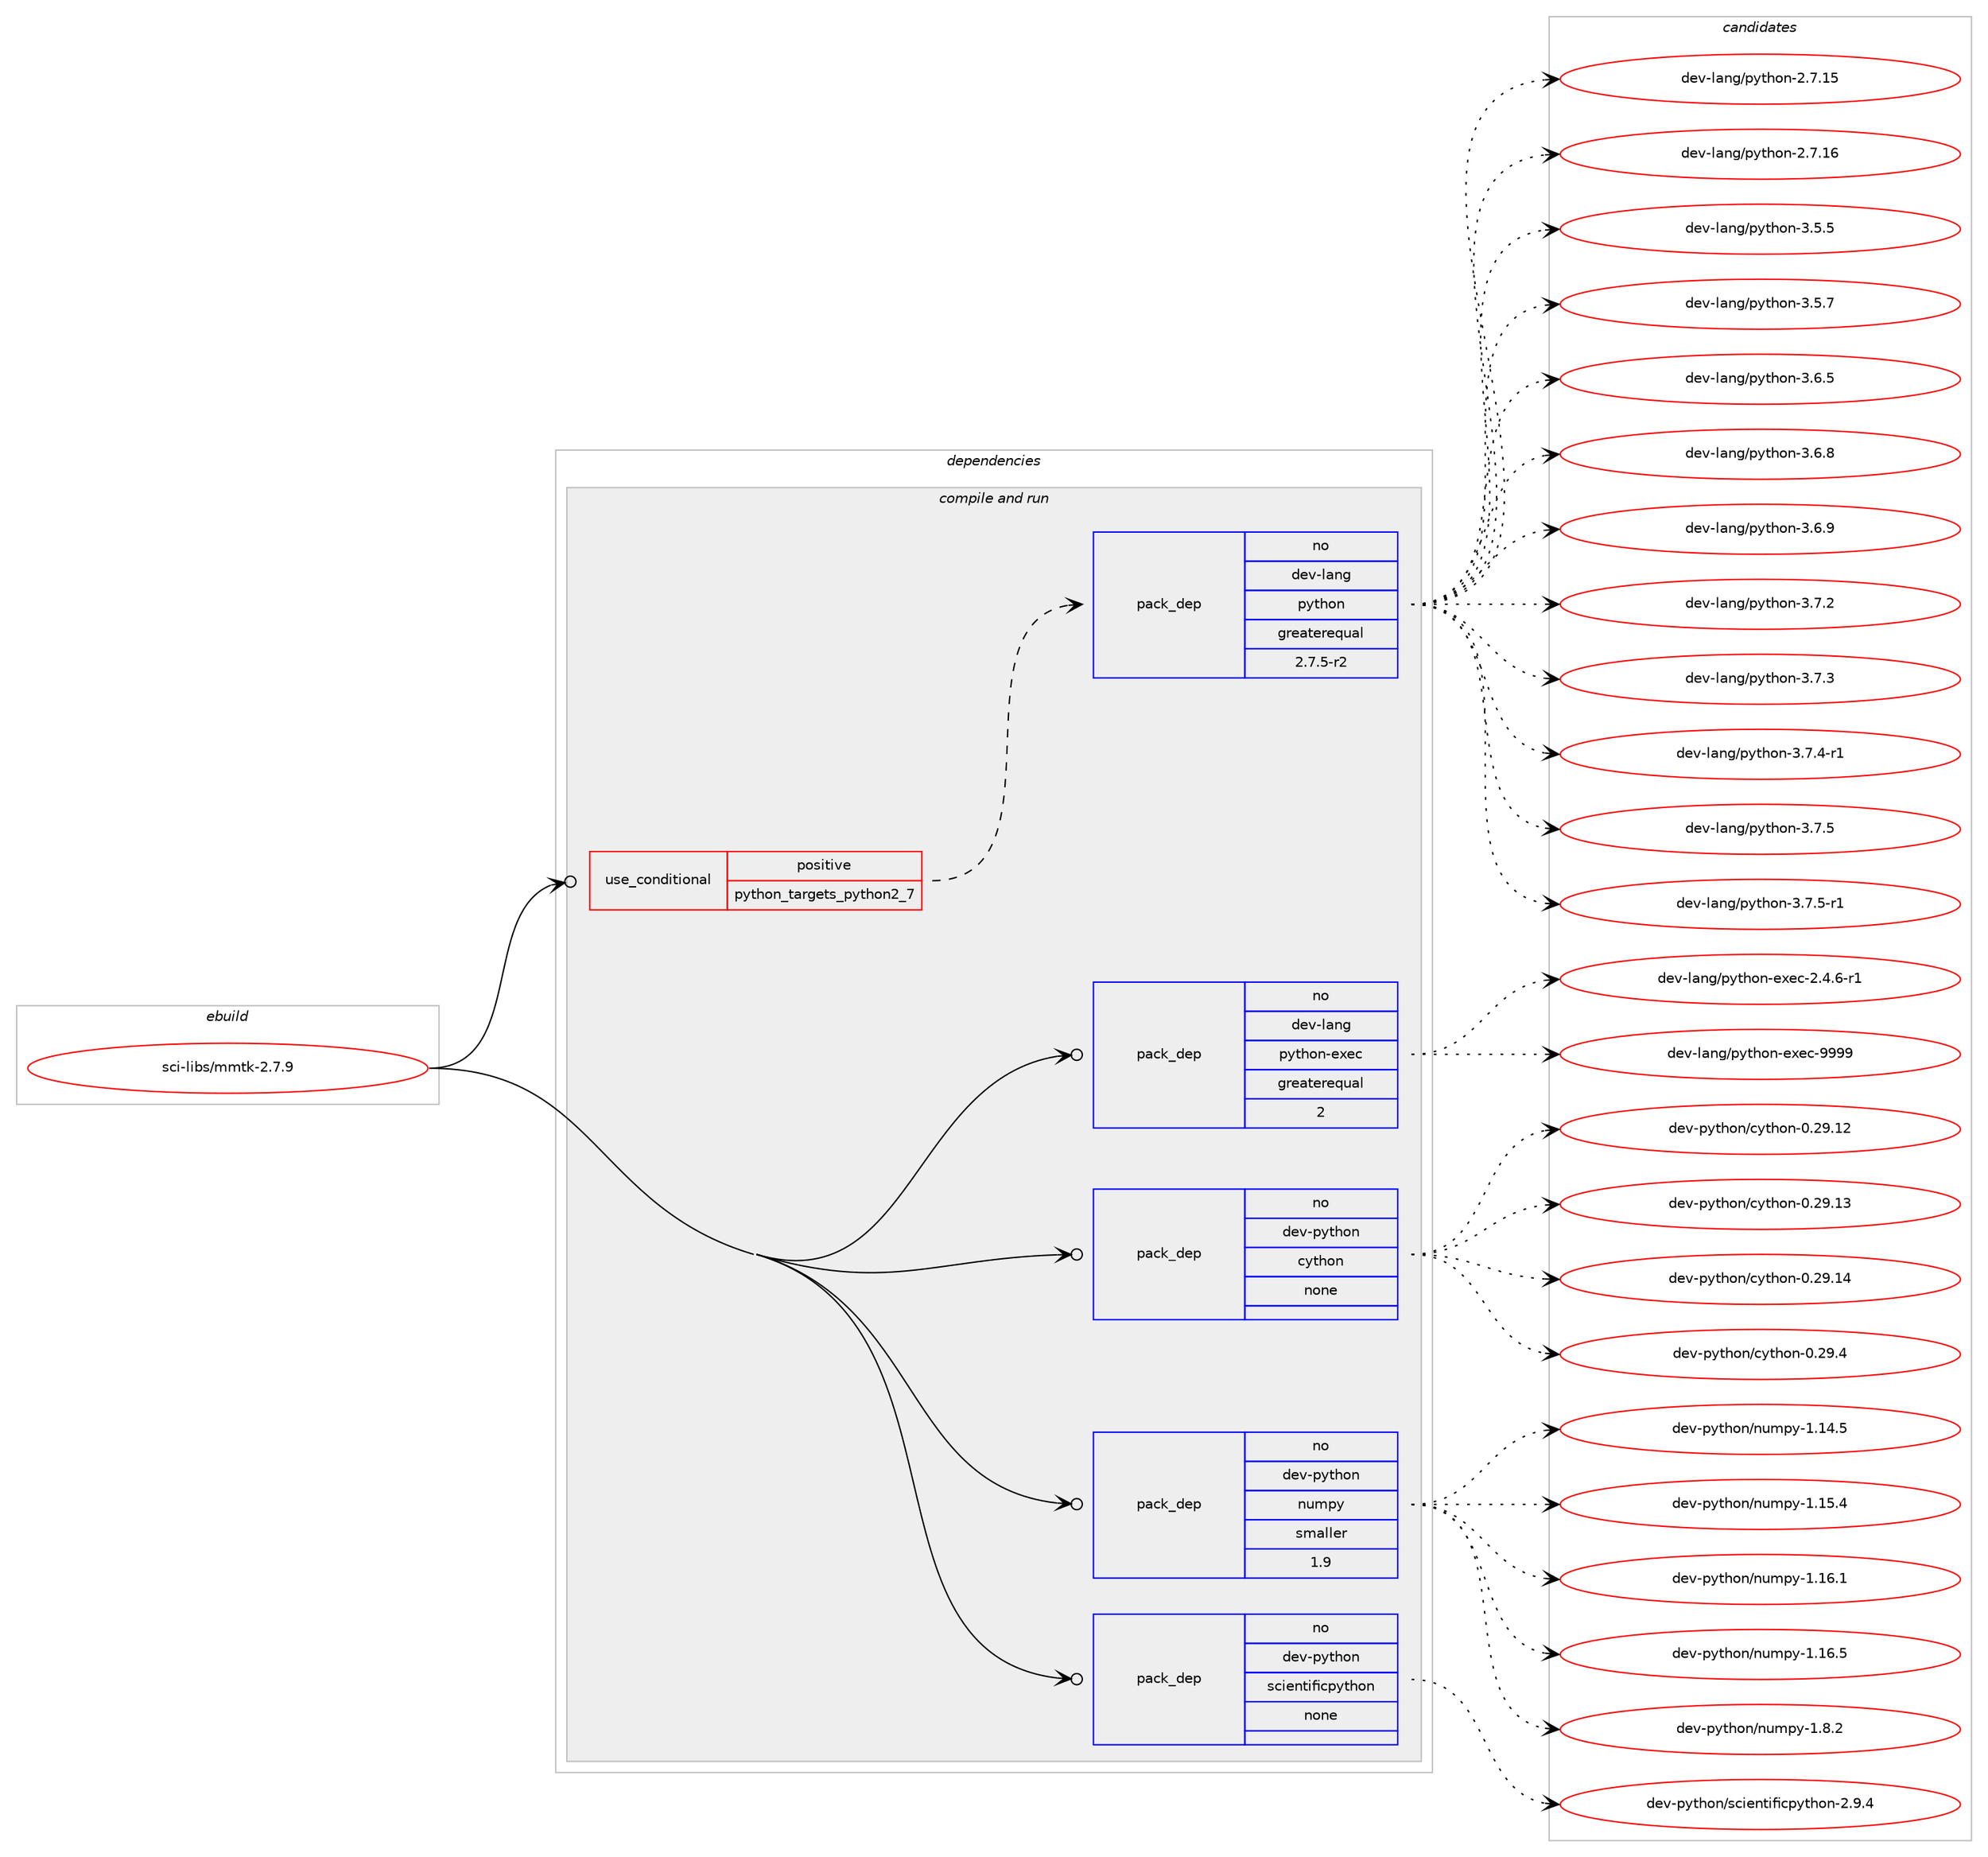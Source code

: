 digraph prolog {

# *************
# Graph options
# *************

newrank=true;
concentrate=true;
compound=true;
graph [rankdir=LR,fontname=Helvetica,fontsize=10,ranksep=1.5];#, ranksep=2.5, nodesep=0.2];
edge  [arrowhead=vee];
node  [fontname=Helvetica,fontsize=10];

# **********
# The ebuild
# **********

subgraph cluster_leftcol {
color=gray;
rank=same;
label=<<i>ebuild</i>>;
id [label="sci-libs/mmtk-2.7.9", color=red, width=4, href="../sci-libs/mmtk-2.7.9.svg"];
}

# ****************
# The dependencies
# ****************

subgraph cluster_midcol {
color=gray;
label=<<i>dependencies</i>>;
subgraph cluster_compile {
fillcolor="#eeeeee";
style=filled;
label=<<i>compile</i>>;
}
subgraph cluster_compileandrun {
fillcolor="#eeeeee";
style=filled;
label=<<i>compile and run</i>>;
subgraph cond208504 {
dependency858638 [label=<<TABLE BORDER="0" CELLBORDER="1" CELLSPACING="0" CELLPADDING="4"><TR><TD ROWSPAN="3" CELLPADDING="10">use_conditional</TD></TR><TR><TD>positive</TD></TR><TR><TD>python_targets_python2_7</TD></TR></TABLE>>, shape=none, color=red];
subgraph pack634954 {
dependency858639 [label=<<TABLE BORDER="0" CELLBORDER="1" CELLSPACING="0" CELLPADDING="4" WIDTH="220"><TR><TD ROWSPAN="6" CELLPADDING="30">pack_dep</TD></TR><TR><TD WIDTH="110">no</TD></TR><TR><TD>dev-lang</TD></TR><TR><TD>python</TD></TR><TR><TD>greaterequal</TD></TR><TR><TD>2.7.5-r2</TD></TR></TABLE>>, shape=none, color=blue];
}
dependency858638:e -> dependency858639:w [weight=20,style="dashed",arrowhead="vee"];
}
id:e -> dependency858638:w [weight=20,style="solid",arrowhead="odotvee"];
subgraph pack634955 {
dependency858640 [label=<<TABLE BORDER="0" CELLBORDER="1" CELLSPACING="0" CELLPADDING="4" WIDTH="220"><TR><TD ROWSPAN="6" CELLPADDING="30">pack_dep</TD></TR><TR><TD WIDTH="110">no</TD></TR><TR><TD>dev-lang</TD></TR><TR><TD>python-exec</TD></TR><TR><TD>greaterequal</TD></TR><TR><TD>2</TD></TR></TABLE>>, shape=none, color=blue];
}
id:e -> dependency858640:w [weight=20,style="solid",arrowhead="odotvee"];
subgraph pack634956 {
dependency858641 [label=<<TABLE BORDER="0" CELLBORDER="1" CELLSPACING="0" CELLPADDING="4" WIDTH="220"><TR><TD ROWSPAN="6" CELLPADDING="30">pack_dep</TD></TR><TR><TD WIDTH="110">no</TD></TR><TR><TD>dev-python</TD></TR><TR><TD>cython</TD></TR><TR><TD>none</TD></TR><TR><TD></TD></TR></TABLE>>, shape=none, color=blue];
}
id:e -> dependency858641:w [weight=20,style="solid",arrowhead="odotvee"];
subgraph pack634957 {
dependency858642 [label=<<TABLE BORDER="0" CELLBORDER="1" CELLSPACING="0" CELLPADDING="4" WIDTH="220"><TR><TD ROWSPAN="6" CELLPADDING="30">pack_dep</TD></TR><TR><TD WIDTH="110">no</TD></TR><TR><TD>dev-python</TD></TR><TR><TD>numpy</TD></TR><TR><TD>smaller</TD></TR><TR><TD>1.9</TD></TR></TABLE>>, shape=none, color=blue];
}
id:e -> dependency858642:w [weight=20,style="solid",arrowhead="odotvee"];
subgraph pack634958 {
dependency858643 [label=<<TABLE BORDER="0" CELLBORDER="1" CELLSPACING="0" CELLPADDING="4" WIDTH="220"><TR><TD ROWSPAN="6" CELLPADDING="30">pack_dep</TD></TR><TR><TD WIDTH="110">no</TD></TR><TR><TD>dev-python</TD></TR><TR><TD>scientificpython</TD></TR><TR><TD>none</TD></TR><TR><TD></TD></TR></TABLE>>, shape=none, color=blue];
}
id:e -> dependency858643:w [weight=20,style="solid",arrowhead="odotvee"];
}
subgraph cluster_run {
fillcolor="#eeeeee";
style=filled;
label=<<i>run</i>>;
}
}

# **************
# The candidates
# **************

subgraph cluster_choices {
rank=same;
color=gray;
label=<<i>candidates</i>>;

subgraph choice634954 {
color=black;
nodesep=1;
choice10010111845108971101034711212111610411111045504655464953 [label="dev-lang/python-2.7.15", color=red, width=4,href="../dev-lang/python-2.7.15.svg"];
choice10010111845108971101034711212111610411111045504655464954 [label="dev-lang/python-2.7.16", color=red, width=4,href="../dev-lang/python-2.7.16.svg"];
choice100101118451089711010347112121116104111110455146534653 [label="dev-lang/python-3.5.5", color=red, width=4,href="../dev-lang/python-3.5.5.svg"];
choice100101118451089711010347112121116104111110455146534655 [label="dev-lang/python-3.5.7", color=red, width=4,href="../dev-lang/python-3.5.7.svg"];
choice100101118451089711010347112121116104111110455146544653 [label="dev-lang/python-3.6.5", color=red, width=4,href="../dev-lang/python-3.6.5.svg"];
choice100101118451089711010347112121116104111110455146544656 [label="dev-lang/python-3.6.8", color=red, width=4,href="../dev-lang/python-3.6.8.svg"];
choice100101118451089711010347112121116104111110455146544657 [label="dev-lang/python-3.6.9", color=red, width=4,href="../dev-lang/python-3.6.9.svg"];
choice100101118451089711010347112121116104111110455146554650 [label="dev-lang/python-3.7.2", color=red, width=4,href="../dev-lang/python-3.7.2.svg"];
choice100101118451089711010347112121116104111110455146554651 [label="dev-lang/python-3.7.3", color=red, width=4,href="../dev-lang/python-3.7.3.svg"];
choice1001011184510897110103471121211161041111104551465546524511449 [label="dev-lang/python-3.7.4-r1", color=red, width=4,href="../dev-lang/python-3.7.4-r1.svg"];
choice100101118451089711010347112121116104111110455146554653 [label="dev-lang/python-3.7.5", color=red, width=4,href="../dev-lang/python-3.7.5.svg"];
choice1001011184510897110103471121211161041111104551465546534511449 [label="dev-lang/python-3.7.5-r1", color=red, width=4,href="../dev-lang/python-3.7.5-r1.svg"];
dependency858639:e -> choice10010111845108971101034711212111610411111045504655464953:w [style=dotted,weight="100"];
dependency858639:e -> choice10010111845108971101034711212111610411111045504655464954:w [style=dotted,weight="100"];
dependency858639:e -> choice100101118451089711010347112121116104111110455146534653:w [style=dotted,weight="100"];
dependency858639:e -> choice100101118451089711010347112121116104111110455146534655:w [style=dotted,weight="100"];
dependency858639:e -> choice100101118451089711010347112121116104111110455146544653:w [style=dotted,weight="100"];
dependency858639:e -> choice100101118451089711010347112121116104111110455146544656:w [style=dotted,weight="100"];
dependency858639:e -> choice100101118451089711010347112121116104111110455146544657:w [style=dotted,weight="100"];
dependency858639:e -> choice100101118451089711010347112121116104111110455146554650:w [style=dotted,weight="100"];
dependency858639:e -> choice100101118451089711010347112121116104111110455146554651:w [style=dotted,weight="100"];
dependency858639:e -> choice1001011184510897110103471121211161041111104551465546524511449:w [style=dotted,weight="100"];
dependency858639:e -> choice100101118451089711010347112121116104111110455146554653:w [style=dotted,weight="100"];
dependency858639:e -> choice1001011184510897110103471121211161041111104551465546534511449:w [style=dotted,weight="100"];
}
subgraph choice634955 {
color=black;
nodesep=1;
choice10010111845108971101034711212111610411111045101120101994550465246544511449 [label="dev-lang/python-exec-2.4.6-r1", color=red, width=4,href="../dev-lang/python-exec-2.4.6-r1.svg"];
choice10010111845108971101034711212111610411111045101120101994557575757 [label="dev-lang/python-exec-9999", color=red, width=4,href="../dev-lang/python-exec-9999.svg"];
dependency858640:e -> choice10010111845108971101034711212111610411111045101120101994550465246544511449:w [style=dotted,weight="100"];
dependency858640:e -> choice10010111845108971101034711212111610411111045101120101994557575757:w [style=dotted,weight="100"];
}
subgraph choice634956 {
color=black;
nodesep=1;
choice1001011184511212111610411111047991211161041111104548465057464950 [label="dev-python/cython-0.29.12", color=red, width=4,href="../dev-python/cython-0.29.12.svg"];
choice1001011184511212111610411111047991211161041111104548465057464951 [label="dev-python/cython-0.29.13", color=red, width=4,href="../dev-python/cython-0.29.13.svg"];
choice1001011184511212111610411111047991211161041111104548465057464952 [label="dev-python/cython-0.29.14", color=red, width=4,href="../dev-python/cython-0.29.14.svg"];
choice10010111845112121116104111110479912111610411111045484650574652 [label="dev-python/cython-0.29.4", color=red, width=4,href="../dev-python/cython-0.29.4.svg"];
dependency858641:e -> choice1001011184511212111610411111047991211161041111104548465057464950:w [style=dotted,weight="100"];
dependency858641:e -> choice1001011184511212111610411111047991211161041111104548465057464951:w [style=dotted,weight="100"];
dependency858641:e -> choice1001011184511212111610411111047991211161041111104548465057464952:w [style=dotted,weight="100"];
dependency858641:e -> choice10010111845112121116104111110479912111610411111045484650574652:w [style=dotted,weight="100"];
}
subgraph choice634957 {
color=black;
nodesep=1;
choice100101118451121211161041111104711011710911212145494649524653 [label="dev-python/numpy-1.14.5", color=red, width=4,href="../dev-python/numpy-1.14.5.svg"];
choice100101118451121211161041111104711011710911212145494649534652 [label="dev-python/numpy-1.15.4", color=red, width=4,href="../dev-python/numpy-1.15.4.svg"];
choice100101118451121211161041111104711011710911212145494649544649 [label="dev-python/numpy-1.16.1", color=red, width=4,href="../dev-python/numpy-1.16.1.svg"];
choice100101118451121211161041111104711011710911212145494649544653 [label="dev-python/numpy-1.16.5", color=red, width=4,href="../dev-python/numpy-1.16.5.svg"];
choice1001011184511212111610411111047110117109112121454946564650 [label="dev-python/numpy-1.8.2", color=red, width=4,href="../dev-python/numpy-1.8.2.svg"];
dependency858642:e -> choice100101118451121211161041111104711011710911212145494649524653:w [style=dotted,weight="100"];
dependency858642:e -> choice100101118451121211161041111104711011710911212145494649534652:w [style=dotted,weight="100"];
dependency858642:e -> choice100101118451121211161041111104711011710911212145494649544649:w [style=dotted,weight="100"];
dependency858642:e -> choice100101118451121211161041111104711011710911212145494649544653:w [style=dotted,weight="100"];
dependency858642:e -> choice1001011184511212111610411111047110117109112121454946564650:w [style=dotted,weight="100"];
}
subgraph choice634958 {
color=black;
nodesep=1;
choice10010111845112121116104111110471159910510111011610510210599112121116104111110455046574652 [label="dev-python/scientificpython-2.9.4", color=red, width=4,href="../dev-python/scientificpython-2.9.4.svg"];
dependency858643:e -> choice10010111845112121116104111110471159910510111011610510210599112121116104111110455046574652:w [style=dotted,weight="100"];
}
}

}
